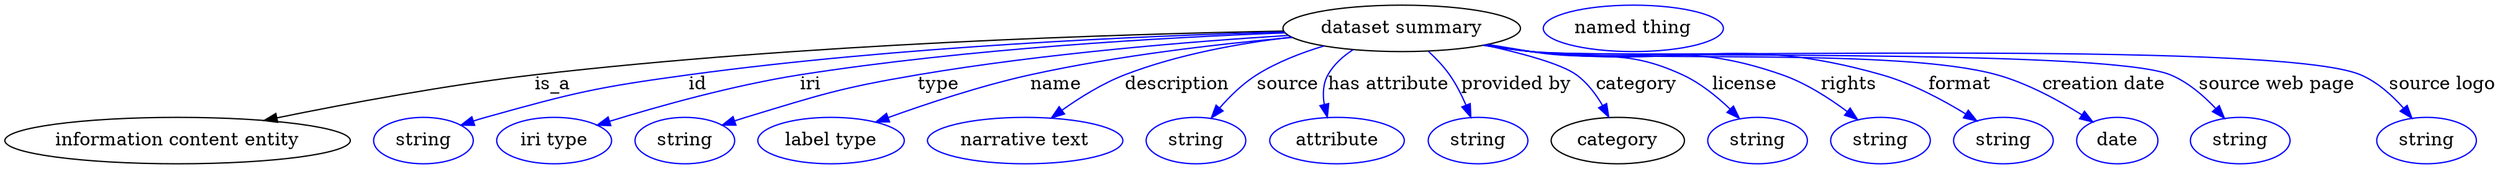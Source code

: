 digraph {
	graph [bb="0,0,1922.2,123"];
	node [label="\N"];
	"dataset summary"	[height=0.5,
		label="dataset summary",
		pos="1077.2,105",
		width=2.5456];
	"information content entity"	[height=0.5,
		pos="133.24,18",
		width=3.7011];
	"dataset summary" -> "information content entity"	[label=is_a,
		lp="423.24,61.5",
		pos="e,200.37,33.626 986.17,102.88 857.31,100.47 614.57,92.88 409.24,69 341.62,61.136 265.54,46.95 210.41,35.692"];
	id	[color=blue,
		height=0.5,
		label=string,
		pos="323.24,18",
		width=1.0652];
	"dataset summary" -> id	[color=blue,
		label=id,
		lp="535.24,61.5",
		pos="e,352.23,29.966 986.5,102.2 877.31,99.113 688.64,90.855 528.24,69 457.59,59.374 439.89,55.278 371.24,36 368.13,35.128 364.94,34.158 \
361.74,33.138",
		style=solid];
	iri	[color=blue,
		height=0.5,
		label="iri type",
		pos="424.24,18",
		width=1.2277];
	"dataset summary" -> iri	[color=blue,
		label=iri,
		lp="622.24,61.5",
		pos="e,457.44,29.917 987.11,101.52 893.44,97.934 742.83,89.323 614.24,69 562.9,60.886 505.36,44.716 467.19,32.955",
		style=solid];
	type	[color=blue,
		height=0.5,
		label=string,
		pos="525.24,18",
		width=1.0652];
	"dataset summary" -> type	[color=blue,
		label=type,
		lp="721.24,61.5",
		pos="e,554.16,29.995 989.94,99.481 914.25,94.683 801.96,85.455 705.24,69 645.2,58.786 630.51,53.715 572.24,36 569.48,35.16 566.64,34.251 \
563.79,33.305",
		style=solid];
	name	[color=blue,
		height=0.5,
		label="label type",
		pos="638.24,18",
		width=1.5707];
	"dataset summary" -> name	[color=blue,
		label=name,
		lp="812.24,61.5",
		pos="e,672.88,32.362 992.97,97.921 935.85,92.76 858.92,83.775 792.24,69 754.47,60.632 712.81,46.813 682.35,35.821",
		style=solid];
	description	[color=blue,
		height=0.5,
		label="narrative text",
		pos="788.24,18",
		width=2.0943];
	"dataset summary" -> description	[color=blue,
		label=description,
		lp="904.74,61.5",
		pos="e,808.22,35.539 992.14,98.237 952.26,93.485 904.73,84.816 864.24,69 847.18,62.338 829.99,51.455 816.28,41.541",
		style=solid];
	source	[color=blue,
		height=0.5,
		label=string,
		pos="920.24,18",
		width=1.0652];
	"dataset summary" -> source	[color=blue,
		label=source,
		lp="989.24,61.5",
		pos="e,931.46,35.529 1016.5,91.425 999.09,86.166 980.67,78.901 965.24,69 954.85,62.337 945.37,52.657 937.82,43.585",
		style=solid];
	"has attribute"	[color=blue,
		height=0.5,
		label=attribute,
		pos="1028.2,18",
		width=1.4443];
	"dataset summary" -> "has attribute"	[color=blue,
		label="has attribute",
		lp="1067.2,61.5",
		pos="e,1020.3,36.166 1039.6,88.424 1031.9,83.404 1024.7,77.006 1020.2,69 1016.4,62.065 1016.2,53.794 1017.7,45.995",
		style=solid];
	"provided by"	[color=blue,
		height=0.5,
		label=string,
		pos="1136.2,18",
		width=1.0652];
	"dataset summary" -> "provided by"	[color=blue,
		label="provided by",
		lp="1165.7,61.5",
		pos="e,1130.7,36.09 1098,87.142 1103.7,81.762 1109.7,75.505 1114.2,69 1119.2,61.914 1123.5,53.514 1126.8,45.641",
		style=solid];
	category	[height=0.5,
		pos="1244.2,18",
		width=1.4263];
	"dataset summary" -> category	[color=blue,
		label=category,
		lp="1258.7,61.5",
		pos="e,1237.2,36.234 1141.1,92.084 1170.1,85.754 1200.5,77.53 1212.2,69 1220.7,62.892 1227.4,53.827 1232.5,45.087",
		style=solid];
	license	[color=blue,
		height=0.5,
		label=string,
		pos="1352.2,18",
		width=1.0652];
	"dataset summary" -> license	[color=blue,
		label=license,
		lp="1342.2,61.5",
		pos="e,1338.2,35.212 1143.6,92.56 1154.9,90.673 1166.4,88.759 1177.2,87 1229.2,78.591 1246.5,91.031 1294.2,69 1307.9,62.701 1320.8,52.201 \
1331,42.445",
		style=solid];
	rights	[color=blue,
		height=0.5,
		label=string,
		pos="1447.2,18",
		width=1.0652];
	"dataset summary" -> rights	[color=blue,
		label=rights,
		lp="1422.7,61.5",
		pos="e,1429.8,34.059 1142.2,92.218 1153.9,90.318 1165.9,88.489 1177.2,87 1263.1,75.736 1289.5,97.65 1371.2,69 1389.5,62.595 1407.7,50.863 \
1421.7,40.372",
		style=solid];
	format	[color=blue,
		height=0.5,
		label=string,
		pos="1542.2,18",
		width=1.0652];
	"dataset summary" -> format	[color=blue,
		label=format,
		lp="1508.7,61.5",
		pos="e,1521.7,33.239 1141.4,92.099 1153.3,90.177 1165.6,88.371 1177.2,87 1297.1,72.866 1332.1,102.08 1448.2,69 1471.2,62.443 1495,49.735 \
1512.9,38.771",
		style=solid];
	"creation date"	[color=blue,
		height=0.5,
		label=date,
		pos="1630.2,18",
		width=0.86659];
	"dataset summary" -> "creation date"	[color=blue,
		label="creation date",
		lp="1619.7,61.5",
		pos="e,1611.4,32.415 1140.8,92.029 1152.9,90.089 1165.4,88.295 1177.2,87 1256.9,78.273 1460.1,90.491 1537.2,69 1560.7,62.466 1584.9,49.25 \
1602.7,38.045",
		style=solid];
	"source web page"	[color=blue,
		height=0.5,
		label=string,
		pos="1725.2,18",
		width=1.0652];
	"dataset summary" -> "source web page"	[color=blue,
		label="source web page",
		lp="1753.7,61.5",
		pos="e,1713,35.304 1140.5,91.942 1152.7,89.997 1165.3,88.224 1177.2,87 1231.9,81.385 1620.5,89.968 1671.2,69 1684.7,63.458 1696.8,52.986 \
1706.2,43.051",
		style=solid];
	"source logo"	[color=blue,
		height=0.5,
		label=string,
		pos="1869.2,18",
		width=1.0652];
	"dataset summary" -> "source logo"	[color=blue,
		label="source logo",
		lp="1881.2,61.5",
		pos="e,1857.9,35.327 1140.3,91.904 1152.5,89.95 1165.2,88.183 1177.2,87 1248.1,80.012 1752.7,96.863 1818.2,69 1831.2,63.49 1842.7,53.022 \
1851.5,43.081",
		style=solid];
	"named thing_category"	[color=blue,
		height=0.5,
		label="named thing",
		pos="1256.2,105",
		width=1.9318];
}
